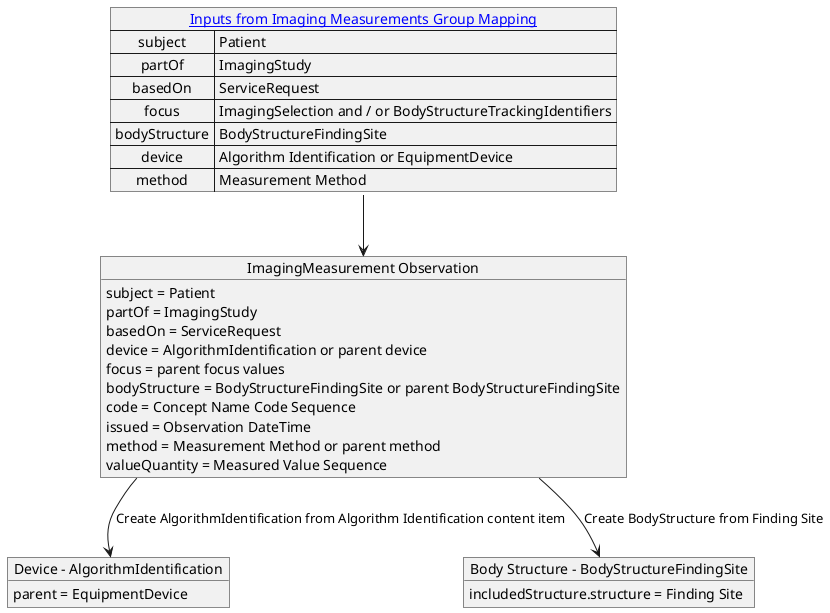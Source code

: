 @startuml imaging_measurement_mapping

map "[[mapping.html#imaging-measurement-group-mapping Inputs from Imaging Measurements Group Mapping]]" as inputs {
   subject => Patient
   partOf => ImagingStudy
   basedOn => ServiceRequest
   focus => ImagingSelection and / or BodyStructureTrackingIdentifiers
   bodyStructure => BodyStructureFindingSite
   device => Algorithm Identification or EquipmentDevice
   method => Measurement Method
}

object "Device - AlgorithmIdentification" as AlgorithmIdentification {
    parent = EquipmentDevice
}

object "Body Structure - BodyStructureFindingSite" as BodyStructureFindingSite {
    includedStructure.structure = Finding Site
}

object "ImagingMeasurement Observation" as imagingMeasurement {
    subject = Patient
    partOf = ImagingStudy
    basedOn = ServiceRequest
    device = AlgorithmIdentification or parent device
    focus = parent focus values
    bodyStructure = BodyStructureFindingSite or parent BodyStructureFindingSite
    code = Concept Name Code Sequence
    issued = Observation DateTime
    method = Measurement Method or parent method
    valueQuantity = Measured Value Sequence
}

imagingMeasurement --> AlgorithmIdentification: Create AlgorithmIdentification from Algorithm Identification content item
imagingMeasurement --> BodyStructureFindingSite: Create BodyStructure from Finding Site

inputs --> imagingMeasurement


@enduml